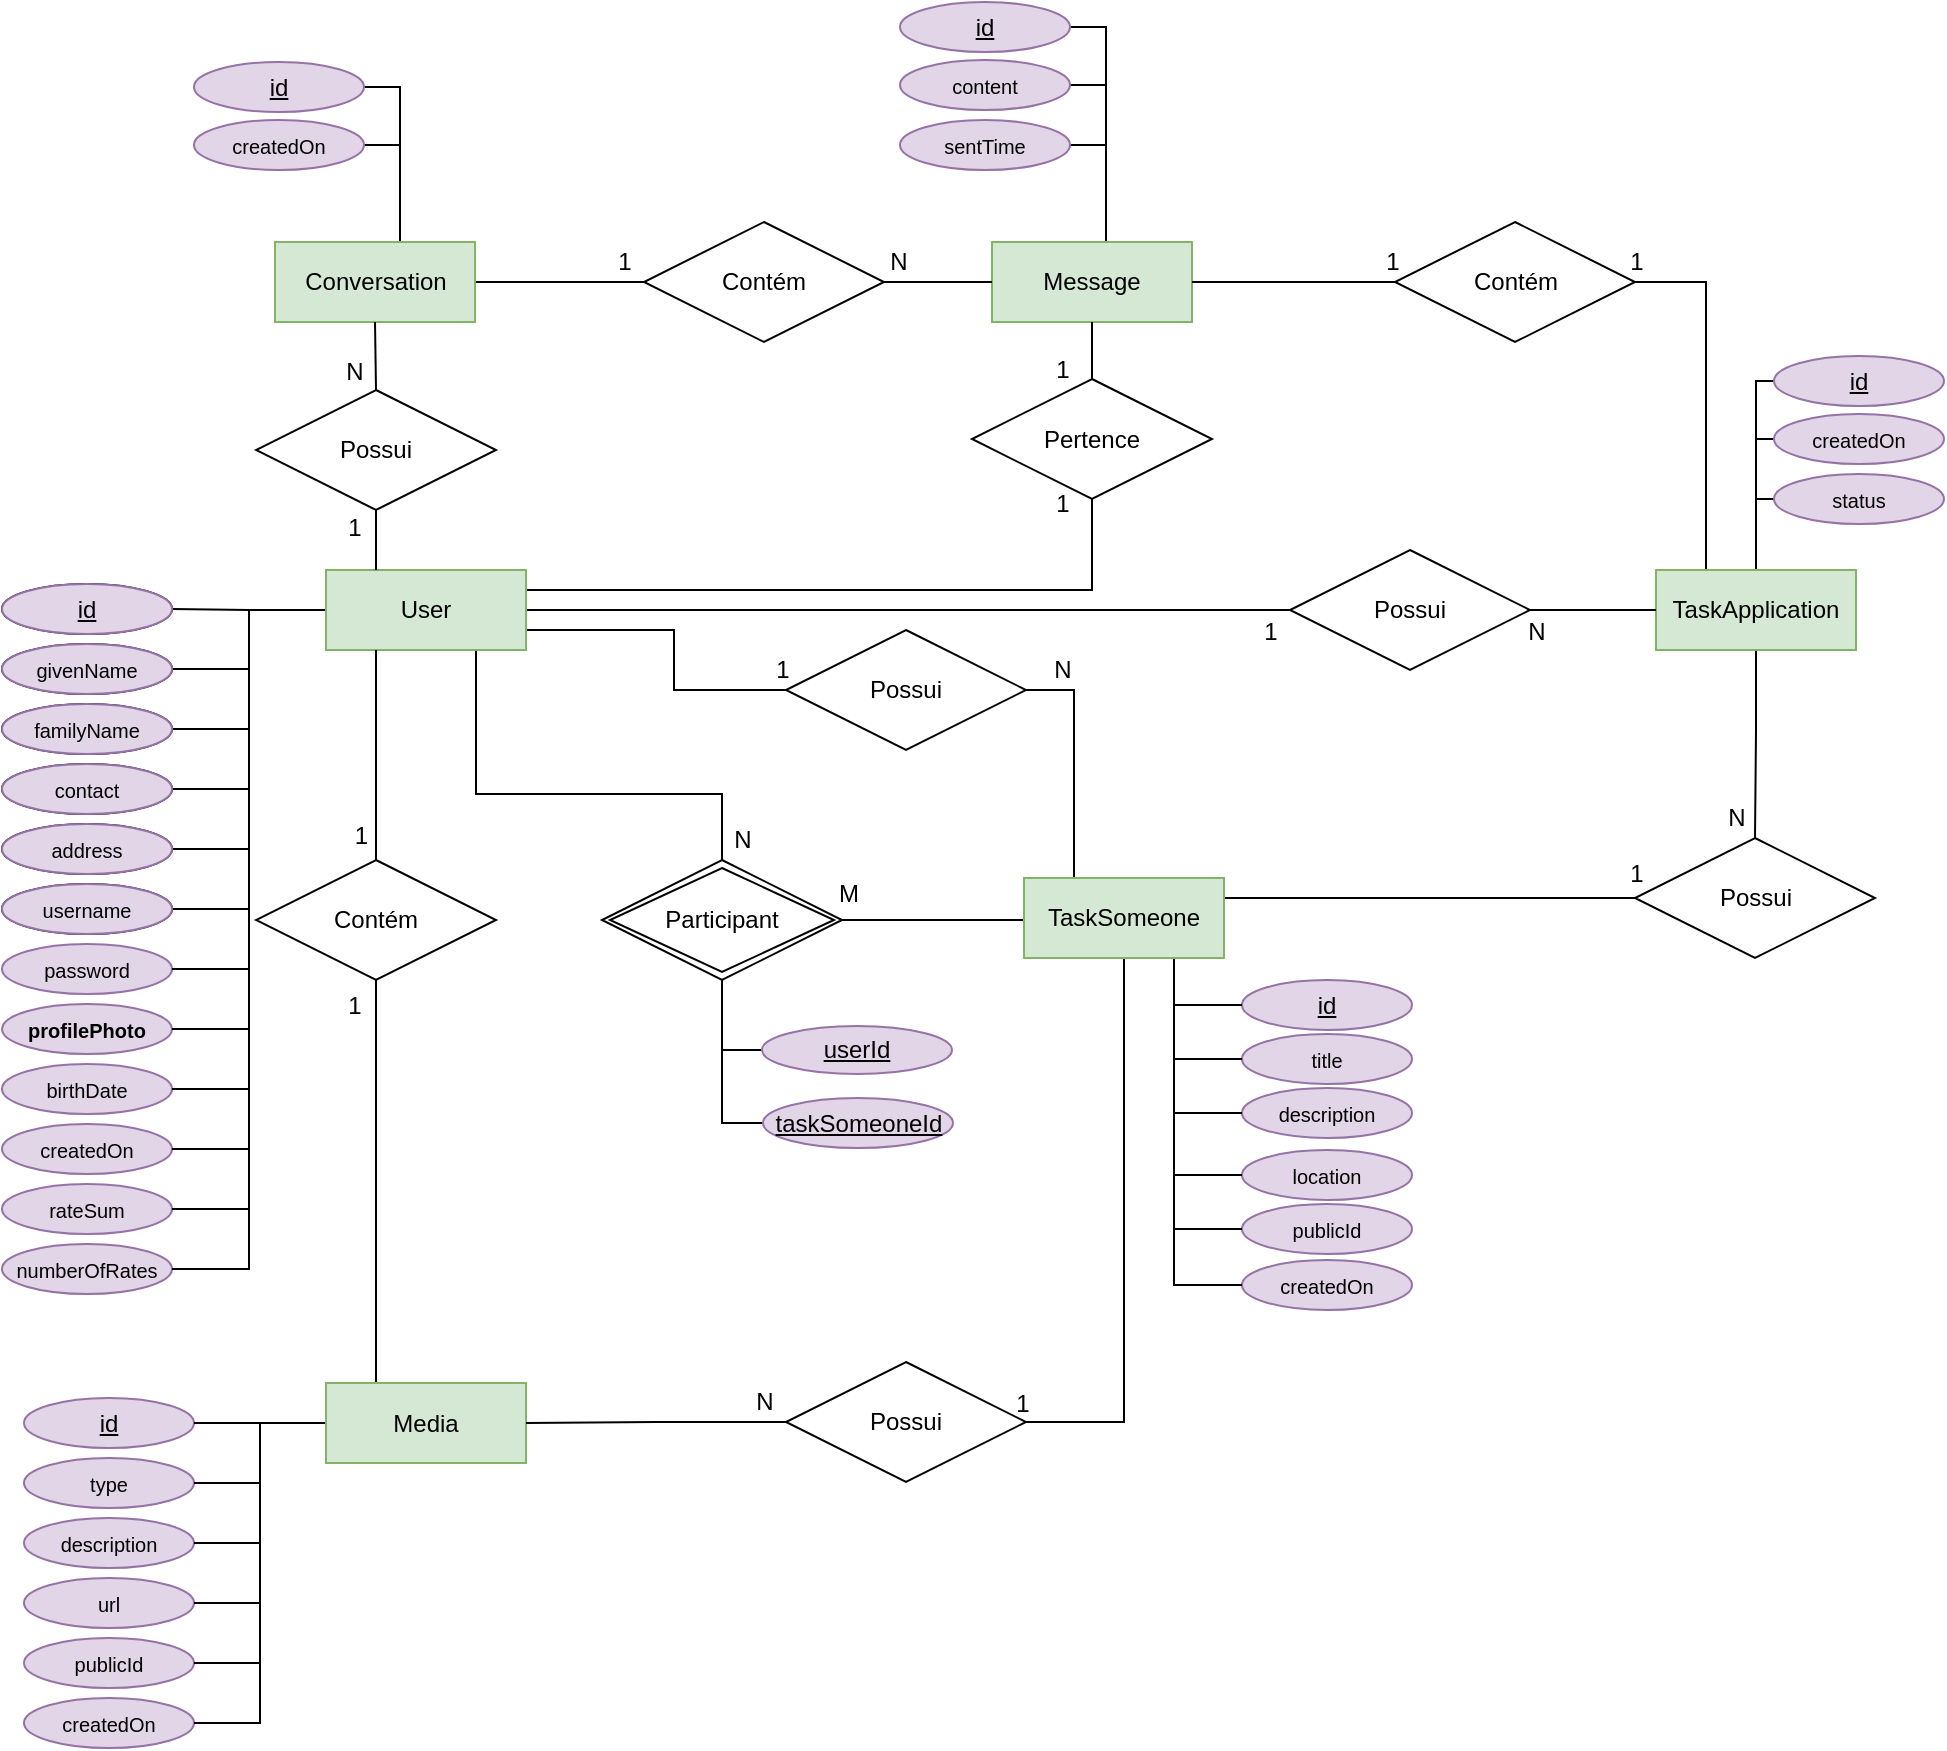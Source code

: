 <mxfile version="14.0.0" type="github">
  <diagram id="SOjFdy0Izhd8uLRKIr79" name="Page-1">
    <mxGraphModel dx="1221" dy="1851" grid="1" gridSize="10" guides="1" tooltips="1" connect="1" arrows="1" fold="1" page="1" pageScale="1" pageWidth="827" pageHeight="1169" math="0" shadow="0">
      <root>
        <mxCell id="0" />
        <mxCell id="1" parent="0" />
        <mxCell id="YENUr4DXyd0G2JzPTikZ-7" value="&lt;font style=&quot;font-size: 10px&quot;&gt;givenName&lt;/font&gt;" style="ellipse;whiteSpace=wrap;html=1;align=center;" parent="1" vertex="1">
          <mxGeometry x="50" y="315" width="85" height="25" as="geometry" />
        </mxCell>
        <mxCell id="YENUr4DXyd0G2JzPTikZ-8" value="&lt;font style=&quot;font-size: 10px&quot;&gt;familyName&lt;/font&gt;" style="ellipse;whiteSpace=wrap;html=1;align=center;" parent="1" vertex="1">
          <mxGeometry x="50" y="345" width="85" height="25" as="geometry" />
        </mxCell>
        <mxCell id="YENUr4DXyd0G2JzPTikZ-9" value="&lt;font style=&quot;font-size: 10px&quot;&gt;contact&lt;/font&gt;" style="ellipse;whiteSpace=wrap;html=1;align=center;" parent="1" vertex="1">
          <mxGeometry x="50" y="375" width="85" height="25" as="geometry" />
        </mxCell>
        <mxCell id="YENUr4DXyd0G2JzPTikZ-10" value="&lt;font style=&quot;font-size: 10px&quot;&gt;address&lt;/font&gt;" style="ellipse;whiteSpace=wrap;html=1;align=center;" parent="1" vertex="1">
          <mxGeometry x="50" y="405" width="85" height="25" as="geometry" />
        </mxCell>
        <mxCell id="YENUr4DXyd0G2JzPTikZ-11" value="&lt;font style=&quot;font-size: 10px&quot;&gt;username&lt;/font&gt;" style="ellipse;whiteSpace=wrap;html=1;align=center;" parent="1" vertex="1">
          <mxGeometry x="50" y="435" width="85" height="25" as="geometry" />
        </mxCell>
        <mxCell id="YENUr4DXyd0G2JzPTikZ-12" value="&lt;font style=&quot;font-size: 10px&quot;&gt;password&lt;/font&gt;" style="ellipse;whiteSpace=wrap;html=1;align=center;fillColor=#e1d5e7;strokeColor=#9673a6;" parent="1" vertex="1">
          <mxGeometry x="50" y="465" width="85" height="25" as="geometry" />
        </mxCell>
        <mxCell id="YENUr4DXyd0G2JzPTikZ-13" value="&lt;font style=&quot;font-size: 10px&quot;&gt;profilePhoto&lt;/font&gt;" style="ellipse;whiteSpace=wrap;html=1;align=center;fontStyle=1;fillColor=#e1d5e7;strokeColor=#9673a6;" parent="1" vertex="1">
          <mxGeometry x="50" y="495" width="85" height="25" as="geometry" />
        </mxCell>
        <mxCell id="YENUr4DXyd0G2JzPTikZ-14" value="&lt;font style=&quot;font-size: 10px&quot;&gt;birthDate&lt;/font&gt;" style="ellipse;whiteSpace=wrap;html=1;align=center;fillColor=#e1d5e7;strokeColor=#9673a6;" parent="1" vertex="1">
          <mxGeometry x="50" y="525" width="85" height="25" as="geometry" />
        </mxCell>
        <mxCell id="YENUr4DXyd0G2JzPTikZ-15" value="&lt;font style=&quot;font-size: 10px&quot;&gt;createdOn&lt;/font&gt;" style="ellipse;whiteSpace=wrap;html=1;align=center;fillColor=#e1d5e7;strokeColor=#9673a6;" parent="1" vertex="1">
          <mxGeometry x="50" y="555" width="85" height="25" as="geometry" />
        </mxCell>
        <mxCell id="YENUr4DXyd0G2JzPTikZ-16" value="&lt;font style=&quot;font-size: 10px&quot;&gt;rateSum&lt;/font&gt;" style="ellipse;whiteSpace=wrap;html=1;align=center;fillColor=#e1d5e7;strokeColor=#9673a6;" parent="1" vertex="1">
          <mxGeometry x="50" y="585" width="85" height="25" as="geometry" />
        </mxCell>
        <mxCell id="YENUr4DXyd0G2JzPTikZ-17" value="&lt;font style=&quot;font-size: 10px&quot;&gt;numberOfRates&lt;/font&gt;" style="ellipse;whiteSpace=wrap;html=1;align=center;fillColor=#e1d5e7;strokeColor=#9673a6;" parent="1" vertex="1">
          <mxGeometry x="50" y="615" width="85" height="25" as="geometry" />
        </mxCell>
        <mxCell id="9L8n2mt8I-r6MpE7Kl4a-3" value="id" style="ellipse;whiteSpace=wrap;html=1;align=center;fontStyle=4;" vertex="1" parent="1">
          <mxGeometry x="50" y="285" width="85" height="25" as="geometry" />
        </mxCell>
        <mxCell id="9L8n2mt8I-r6MpE7Kl4a-6" style="edgeStyle=orthogonalEdgeStyle;rounded=0;orthogonalLoop=1;jettySize=auto;html=1;exitX=0;exitY=0.5;exitDx=0;exitDy=0;entryX=1;entryY=0.5;entryDx=0;entryDy=0;endArrow=none;endFill=0;" edge="1" parent="1" source="YENUr4DXyd0G2JzPTikZ-1" target="9L8n2mt8I-r6MpE7Kl4a-3">
          <mxGeometry relative="1" as="geometry">
            <mxPoint x="180" y="168" as="targetPoint" />
          </mxGeometry>
        </mxCell>
        <mxCell id="9L8n2mt8I-r6MpE7Kl4a-7" style="edgeStyle=orthogonalEdgeStyle;rounded=0;orthogonalLoop=1;jettySize=auto;html=1;exitX=0;exitY=0.5;exitDx=0;exitDy=0;entryX=1;entryY=0.5;entryDx=0;entryDy=0;endArrow=none;endFill=0;" edge="1" parent="1" source="YENUr4DXyd0G2JzPTikZ-1" target="YENUr4DXyd0G2JzPTikZ-7">
          <mxGeometry relative="1" as="geometry" />
        </mxCell>
        <mxCell id="9L8n2mt8I-r6MpE7Kl4a-8" style="edgeStyle=orthogonalEdgeStyle;rounded=0;orthogonalLoop=1;jettySize=auto;html=1;exitX=0;exitY=0.5;exitDx=0;exitDy=0;entryX=1;entryY=0.5;entryDx=0;entryDy=0;endArrow=none;endFill=0;" edge="1" parent="1" source="YENUr4DXyd0G2JzPTikZ-1" target="YENUr4DXyd0G2JzPTikZ-8">
          <mxGeometry relative="1" as="geometry" />
        </mxCell>
        <mxCell id="9L8n2mt8I-r6MpE7Kl4a-9" style="edgeStyle=orthogonalEdgeStyle;rounded=0;orthogonalLoop=1;jettySize=auto;html=1;exitX=0;exitY=0.5;exitDx=0;exitDy=0;entryX=1;entryY=0.5;entryDx=0;entryDy=0;endArrow=none;endFill=0;" edge="1" parent="1" source="YENUr4DXyd0G2JzPTikZ-1" target="YENUr4DXyd0G2JzPTikZ-9">
          <mxGeometry relative="1" as="geometry" />
        </mxCell>
        <mxCell id="9L8n2mt8I-r6MpE7Kl4a-10" style="edgeStyle=orthogonalEdgeStyle;rounded=0;orthogonalLoop=1;jettySize=auto;html=1;exitX=0;exitY=0.5;exitDx=0;exitDy=0;entryX=1;entryY=0.5;entryDx=0;entryDy=0;endArrow=none;endFill=0;" edge="1" parent="1" source="YENUr4DXyd0G2JzPTikZ-1" target="YENUr4DXyd0G2JzPTikZ-10">
          <mxGeometry relative="1" as="geometry" />
        </mxCell>
        <mxCell id="9L8n2mt8I-r6MpE7Kl4a-11" style="edgeStyle=orthogonalEdgeStyle;rounded=0;orthogonalLoop=1;jettySize=auto;html=1;exitX=0;exitY=0.5;exitDx=0;exitDy=0;entryX=1;entryY=0.5;entryDx=0;entryDy=0;endArrow=none;endFill=0;" edge="1" parent="1" source="YENUr4DXyd0G2JzPTikZ-1" target="YENUr4DXyd0G2JzPTikZ-11">
          <mxGeometry relative="1" as="geometry" />
        </mxCell>
        <mxCell id="9L8n2mt8I-r6MpE7Kl4a-12" style="edgeStyle=orthogonalEdgeStyle;rounded=0;orthogonalLoop=1;jettySize=auto;html=1;exitX=0;exitY=0.5;exitDx=0;exitDy=0;entryX=1;entryY=0.5;entryDx=0;entryDy=0;endArrow=none;endFill=0;" edge="1" parent="1" source="YENUr4DXyd0G2JzPTikZ-1" target="YENUr4DXyd0G2JzPTikZ-12">
          <mxGeometry relative="1" as="geometry" />
        </mxCell>
        <mxCell id="9L8n2mt8I-r6MpE7Kl4a-13" style="edgeStyle=orthogonalEdgeStyle;rounded=0;orthogonalLoop=1;jettySize=auto;html=1;exitX=0;exitY=0.5;exitDx=0;exitDy=0;entryX=1;entryY=0.5;entryDx=0;entryDy=0;endArrow=none;endFill=0;" edge="1" parent="1" source="YENUr4DXyd0G2JzPTikZ-1" target="YENUr4DXyd0G2JzPTikZ-13">
          <mxGeometry relative="1" as="geometry" />
        </mxCell>
        <mxCell id="9L8n2mt8I-r6MpE7Kl4a-14" style="edgeStyle=orthogonalEdgeStyle;rounded=0;orthogonalLoop=1;jettySize=auto;html=1;exitX=0;exitY=0.5;exitDx=0;exitDy=0;entryX=1;entryY=0.5;entryDx=0;entryDy=0;endArrow=none;endFill=0;" edge="1" parent="1" source="YENUr4DXyd0G2JzPTikZ-1" target="YENUr4DXyd0G2JzPTikZ-14">
          <mxGeometry relative="1" as="geometry" />
        </mxCell>
        <mxCell id="9L8n2mt8I-r6MpE7Kl4a-15" style="edgeStyle=orthogonalEdgeStyle;rounded=0;orthogonalLoop=1;jettySize=auto;html=1;exitX=0;exitY=0.5;exitDx=0;exitDy=0;entryX=1;entryY=0.5;entryDx=0;entryDy=0;endArrow=none;endFill=0;" edge="1" parent="1" source="YENUr4DXyd0G2JzPTikZ-1" target="YENUr4DXyd0G2JzPTikZ-15">
          <mxGeometry relative="1" as="geometry" />
        </mxCell>
        <mxCell id="9L8n2mt8I-r6MpE7Kl4a-16" style="edgeStyle=orthogonalEdgeStyle;rounded=0;orthogonalLoop=1;jettySize=auto;html=1;exitX=0;exitY=0.5;exitDx=0;exitDy=0;entryX=1;entryY=0.5;entryDx=0;entryDy=0;endArrow=none;endFill=0;" edge="1" parent="1" source="YENUr4DXyd0G2JzPTikZ-1" target="YENUr4DXyd0G2JzPTikZ-16">
          <mxGeometry relative="1" as="geometry" />
        </mxCell>
        <mxCell id="9L8n2mt8I-r6MpE7Kl4a-17" style="edgeStyle=orthogonalEdgeStyle;rounded=0;orthogonalLoop=1;jettySize=auto;html=1;exitX=0;exitY=0.5;exitDx=0;exitDy=0;entryX=1;entryY=0.5;entryDx=0;entryDy=0;endArrow=none;endFill=0;" edge="1" parent="1" source="YENUr4DXyd0G2JzPTikZ-1" target="YENUr4DXyd0G2JzPTikZ-17">
          <mxGeometry relative="1" as="geometry" />
        </mxCell>
        <mxCell id="9L8n2mt8I-r6MpE7Kl4a-168" style="edgeStyle=orthogonalEdgeStyle;rounded=0;orthogonalLoop=1;jettySize=auto;html=1;exitX=1;exitY=0.75;exitDx=0;exitDy=0;entryX=0;entryY=0.5;entryDx=0;entryDy=0;endArrow=none;endFill=0;" edge="1" parent="1" source="YENUr4DXyd0G2JzPTikZ-1" target="9L8n2mt8I-r6MpE7Kl4a-84">
          <mxGeometry relative="1" as="geometry">
            <Array as="points">
              <mxPoint x="386" y="308" />
              <mxPoint x="386" y="338" />
            </Array>
          </mxGeometry>
        </mxCell>
        <mxCell id="9L8n2mt8I-r6MpE7Kl4a-174" style="edgeStyle=orthogonalEdgeStyle;rounded=0;orthogonalLoop=1;jettySize=auto;html=1;exitX=0.75;exitY=1;exitDx=0;exitDy=0;endArrow=none;endFill=0;entryX=0.5;entryY=0;entryDx=0;entryDy=0;" edge="1" parent="1" source="YENUr4DXyd0G2JzPTikZ-1" target="9L8n2mt8I-r6MpE7Kl4a-100">
          <mxGeometry relative="1" as="geometry">
            <mxPoint x="390" y="420" as="targetPoint" />
            <Array as="points">
              <mxPoint x="287" y="390" />
              <mxPoint x="410" y="390" />
            </Array>
          </mxGeometry>
        </mxCell>
        <mxCell id="9L8n2mt8I-r6MpE7Kl4a-235" style="edgeStyle=orthogonalEdgeStyle;rounded=0;orthogonalLoop=1;jettySize=auto;html=1;exitX=1;exitY=0.5;exitDx=0;exitDy=0;entryX=0;entryY=0.5;entryDx=0;entryDy=0;endArrow=none;endFill=0;" edge="1" parent="1" source="YENUr4DXyd0G2JzPTikZ-1" target="9L8n2mt8I-r6MpE7Kl4a-152">
          <mxGeometry relative="1" as="geometry" />
        </mxCell>
        <mxCell id="9L8n2mt8I-r6MpE7Kl4a-236" style="edgeStyle=orthogonalEdgeStyle;rounded=0;orthogonalLoop=1;jettySize=auto;html=1;exitX=1;exitY=0.25;exitDx=0;exitDy=0;entryX=0.5;entryY=1;entryDx=0;entryDy=0;endArrow=none;endFill=0;" edge="1" parent="1" source="YENUr4DXyd0G2JzPTikZ-1" target="9L8n2mt8I-r6MpE7Kl4a-230">
          <mxGeometry relative="1" as="geometry" />
        </mxCell>
        <mxCell id="YENUr4DXyd0G2JzPTikZ-1" value="User" style="whiteSpace=wrap;html=1;align=center;fillColor=#d5e8d4;strokeColor=#82b366;" parent="1" vertex="1">
          <mxGeometry x="212" y="278" width="100" height="40" as="geometry" />
        </mxCell>
        <mxCell id="9L8n2mt8I-r6MpE7Kl4a-18" value="&lt;font style=&quot;font-size: 10px&quot;&gt;type&lt;/font&gt;" style="ellipse;whiteSpace=wrap;html=1;align=center;fillColor=#e1d5e7;strokeColor=#9673a6;" vertex="1" parent="1">
          <mxGeometry x="61" y="722" width="85" height="25" as="geometry" />
        </mxCell>
        <mxCell id="9L8n2mt8I-r6MpE7Kl4a-19" value="&lt;font style=&quot;font-size: 10px&quot;&gt;description&lt;/font&gt;" style="ellipse;whiteSpace=wrap;html=1;align=center;fillColor=#e1d5e7;strokeColor=#9673a6;" vertex="1" parent="1">
          <mxGeometry x="61" y="752" width="85" height="25" as="geometry" />
        </mxCell>
        <mxCell id="9L8n2mt8I-r6MpE7Kl4a-20" value="&lt;font style=&quot;font-size: 10px&quot;&gt;url&lt;/font&gt;" style="ellipse;whiteSpace=wrap;html=1;align=center;fillColor=#e1d5e7;strokeColor=#9673a6;" vertex="1" parent="1">
          <mxGeometry x="61" y="782" width="85" height="25" as="geometry" />
        </mxCell>
        <mxCell id="9L8n2mt8I-r6MpE7Kl4a-21" value="&lt;font style=&quot;font-size: 10px&quot;&gt;publicId&lt;/font&gt;" style="ellipse;whiteSpace=wrap;html=1;align=center;fillColor=#e1d5e7;strokeColor=#9673a6;" vertex="1" parent="1">
          <mxGeometry x="61" y="812" width="85" height="25" as="geometry" />
        </mxCell>
        <mxCell id="9L8n2mt8I-r6MpE7Kl4a-22" value="&lt;font style=&quot;font-size: 10px&quot;&gt;createdOn&lt;/font&gt;" style="ellipse;whiteSpace=wrap;html=1;align=center;fillColor=#e1d5e7;strokeColor=#9673a6;" vertex="1" parent="1">
          <mxGeometry x="61" y="842" width="85" height="25" as="geometry" />
        </mxCell>
        <mxCell id="9L8n2mt8I-r6MpE7Kl4a-29" value="id" style="ellipse;whiteSpace=wrap;html=1;align=center;fontStyle=4;fillColor=#e1d5e7;strokeColor=#9673a6;" vertex="1" parent="1">
          <mxGeometry x="61" y="692" width="85" height="25" as="geometry" />
        </mxCell>
        <mxCell id="9L8n2mt8I-r6MpE7Kl4a-30" style="edgeStyle=orthogonalEdgeStyle;rounded=0;orthogonalLoop=1;jettySize=auto;html=1;exitX=0;exitY=0.5;exitDx=0;exitDy=0;entryX=1;entryY=0.5;entryDx=0;entryDy=0;endArrow=none;endFill=0;" edge="1" parent="1" source="9L8n2mt8I-r6MpE7Kl4a-42" target="9L8n2mt8I-r6MpE7Kl4a-29">
          <mxGeometry relative="1" as="geometry">
            <mxPoint x="181" y="627" as="targetPoint" />
          </mxGeometry>
        </mxCell>
        <mxCell id="9L8n2mt8I-r6MpE7Kl4a-31" style="edgeStyle=orthogonalEdgeStyle;rounded=0;orthogonalLoop=1;jettySize=auto;html=1;exitX=0;exitY=0.5;exitDx=0;exitDy=0;entryX=1;entryY=0.5;entryDx=0;entryDy=0;endArrow=none;endFill=0;" edge="1" parent="1" source="9L8n2mt8I-r6MpE7Kl4a-42" target="9L8n2mt8I-r6MpE7Kl4a-18">
          <mxGeometry relative="1" as="geometry" />
        </mxCell>
        <mxCell id="9L8n2mt8I-r6MpE7Kl4a-32" style="edgeStyle=orthogonalEdgeStyle;rounded=0;orthogonalLoop=1;jettySize=auto;html=1;exitX=0;exitY=0.5;exitDx=0;exitDy=0;entryX=1;entryY=0.5;entryDx=0;entryDy=0;endArrow=none;endFill=0;" edge="1" parent="1" source="9L8n2mt8I-r6MpE7Kl4a-42" target="9L8n2mt8I-r6MpE7Kl4a-19">
          <mxGeometry relative="1" as="geometry" />
        </mxCell>
        <mxCell id="9L8n2mt8I-r6MpE7Kl4a-33" style="edgeStyle=orthogonalEdgeStyle;rounded=0;orthogonalLoop=1;jettySize=auto;html=1;exitX=0;exitY=0.5;exitDx=0;exitDy=0;entryX=1;entryY=0.5;entryDx=0;entryDy=0;endArrow=none;endFill=0;" edge="1" parent="1" source="9L8n2mt8I-r6MpE7Kl4a-42" target="9L8n2mt8I-r6MpE7Kl4a-20">
          <mxGeometry relative="1" as="geometry" />
        </mxCell>
        <mxCell id="9L8n2mt8I-r6MpE7Kl4a-34" style="edgeStyle=orthogonalEdgeStyle;rounded=0;orthogonalLoop=1;jettySize=auto;html=1;exitX=0;exitY=0.5;exitDx=0;exitDy=0;entryX=1;entryY=0.5;entryDx=0;entryDy=0;endArrow=none;endFill=0;" edge="1" parent="1" source="9L8n2mt8I-r6MpE7Kl4a-42" target="9L8n2mt8I-r6MpE7Kl4a-21">
          <mxGeometry relative="1" as="geometry" />
        </mxCell>
        <mxCell id="9L8n2mt8I-r6MpE7Kl4a-35" style="edgeStyle=orthogonalEdgeStyle;rounded=0;orthogonalLoop=1;jettySize=auto;html=1;exitX=0;exitY=0.5;exitDx=0;exitDy=0;entryX=1;entryY=0.5;entryDx=0;entryDy=0;endArrow=none;endFill=0;" edge="1" parent="1" source="9L8n2mt8I-r6MpE7Kl4a-42" target="9L8n2mt8I-r6MpE7Kl4a-22">
          <mxGeometry relative="1" as="geometry" />
        </mxCell>
        <mxCell id="9L8n2mt8I-r6MpE7Kl4a-247" style="edgeStyle=orthogonalEdgeStyle;rounded=0;orthogonalLoop=1;jettySize=auto;html=1;exitX=0.25;exitY=0;exitDx=0;exitDy=0;entryX=0.5;entryY=1;entryDx=0;entryDy=0;endArrow=none;endFill=0;" edge="1" parent="1" source="9L8n2mt8I-r6MpE7Kl4a-42" target="9L8n2mt8I-r6MpE7Kl4a-49">
          <mxGeometry relative="1" as="geometry" />
        </mxCell>
        <mxCell id="9L8n2mt8I-r6MpE7Kl4a-42" value="Media" style="whiteSpace=wrap;html=1;align=center;fillColor=#d5e8d4;strokeColor=#82b366;" vertex="1" parent="1">
          <mxGeometry x="212" y="684.5" width="100" height="40" as="geometry" />
        </mxCell>
        <mxCell id="9L8n2mt8I-r6MpE7Kl4a-43" value="id" style="ellipse;whiteSpace=wrap;html=1;align=center;fontStyle=4;fillColor=#e1d5e7;strokeColor=#9673a6;" vertex="1" parent="1">
          <mxGeometry x="50" y="285" width="85" height="25" as="geometry" />
        </mxCell>
        <mxCell id="9L8n2mt8I-r6MpE7Kl4a-44" value="&lt;font style=&quot;font-size: 10px&quot;&gt;givenName&lt;/font&gt;" style="ellipse;whiteSpace=wrap;html=1;align=center;fillColor=#e1d5e7;strokeColor=#9673a6;" vertex="1" parent="1">
          <mxGeometry x="50" y="315" width="85" height="25" as="geometry" />
        </mxCell>
        <mxCell id="9L8n2mt8I-r6MpE7Kl4a-45" value="&lt;font style=&quot;font-size: 10px&quot;&gt;familyName&lt;/font&gt;" style="ellipse;whiteSpace=wrap;html=1;align=center;fillColor=#e1d5e7;strokeColor=#9673a6;" vertex="1" parent="1">
          <mxGeometry x="50" y="345" width="85" height="25" as="geometry" />
        </mxCell>
        <mxCell id="9L8n2mt8I-r6MpE7Kl4a-46" value="&lt;font style=&quot;font-size: 10px&quot;&gt;contact&lt;/font&gt;" style="ellipse;whiteSpace=wrap;html=1;align=center;fillColor=#e1d5e7;strokeColor=#9673a6;" vertex="1" parent="1">
          <mxGeometry x="50" y="375" width="85" height="25" as="geometry" />
        </mxCell>
        <mxCell id="9L8n2mt8I-r6MpE7Kl4a-47" value="&lt;font style=&quot;font-size: 10px&quot;&gt;address&lt;/font&gt;" style="ellipse;whiteSpace=wrap;html=1;align=center;fillColor=#e1d5e7;strokeColor=#9673a6;" vertex="1" parent="1">
          <mxGeometry x="50" y="405" width="85" height="25" as="geometry" />
        </mxCell>
        <mxCell id="9L8n2mt8I-r6MpE7Kl4a-48" value="&lt;font style=&quot;font-size: 10px&quot;&gt;username&lt;/font&gt;" style="ellipse;whiteSpace=wrap;html=1;align=center;fillColor=#e1d5e7;strokeColor=#9673a6;" vertex="1" parent="1">
          <mxGeometry x="50" y="435" width="85" height="25" as="geometry" />
        </mxCell>
        <mxCell id="9L8n2mt8I-r6MpE7Kl4a-49" value="Contém" style="shape=rhombus;perimeter=rhombusPerimeter;whiteSpace=wrap;html=1;align=center;" vertex="1" parent="1">
          <mxGeometry x="177" y="423" width="120" height="60" as="geometry" />
        </mxCell>
        <mxCell id="9L8n2mt8I-r6MpE7Kl4a-55" value="" style="endArrow=none;html=1;rounded=0;entryX=0.25;entryY=1;entryDx=0;entryDy=0;exitX=0.5;exitY=0;exitDx=0;exitDy=0;" edge="1" parent="1" source="9L8n2mt8I-r6MpE7Kl4a-49" target="YENUr4DXyd0G2JzPTikZ-1">
          <mxGeometry relative="1" as="geometry">
            <mxPoint x="189" y="440" as="sourcePoint" />
            <mxPoint x="349" y="440" as="targetPoint" />
          </mxGeometry>
        </mxCell>
        <mxCell id="9L8n2mt8I-r6MpE7Kl4a-56" value="1" style="resizable=0;html=1;align=right;verticalAlign=bottom;" connectable="0" vertex="1" parent="9L8n2mt8I-r6MpE7Kl4a-55">
          <mxGeometry x="1" relative="1" as="geometry">
            <mxPoint x="-4" y="101.43" as="offset" />
          </mxGeometry>
        </mxCell>
        <mxCell id="9L8n2mt8I-r6MpE7Kl4a-63" value="&lt;font style=&quot;font-size: 10px&quot;&gt;title&lt;/font&gt;" style="ellipse;whiteSpace=wrap;html=1;align=center;fillColor=#e1d5e7;strokeColor=#9673a6;" vertex="1" parent="1">
          <mxGeometry x="670" y="510" width="85" height="25" as="geometry" />
        </mxCell>
        <mxCell id="9L8n2mt8I-r6MpE7Kl4a-64" value="&lt;font style=&quot;font-size: 10px&quot;&gt;description&lt;/font&gt;" style="ellipse;whiteSpace=wrap;html=1;align=center;fillColor=#e1d5e7;strokeColor=#9673a6;" vertex="1" parent="1">
          <mxGeometry x="670" y="537" width="85" height="25" as="geometry" />
        </mxCell>
        <mxCell id="9L8n2mt8I-r6MpE7Kl4a-65" value="&lt;font style=&quot;font-size: 10px&quot;&gt;location&lt;/font&gt;" style="ellipse;whiteSpace=wrap;html=1;align=center;fillColor=#e1d5e7;strokeColor=#9673a6;" vertex="1" parent="1">
          <mxGeometry x="670" y="568" width="85" height="25" as="geometry" />
        </mxCell>
        <mxCell id="9L8n2mt8I-r6MpE7Kl4a-66" value="&lt;font style=&quot;font-size: 10px&quot;&gt;publicId&lt;/font&gt;" style="ellipse;whiteSpace=wrap;html=1;align=center;fillColor=#e1d5e7;strokeColor=#9673a6;" vertex="1" parent="1">
          <mxGeometry x="670" y="595" width="85" height="25" as="geometry" />
        </mxCell>
        <mxCell id="9L8n2mt8I-r6MpE7Kl4a-67" value="&lt;font style=&quot;font-size: 10px&quot;&gt;createdOn&lt;/font&gt;" style="ellipse;whiteSpace=wrap;html=1;align=center;fillColor=#e1d5e7;strokeColor=#9673a6;" vertex="1" parent="1">
          <mxGeometry x="670" y="623" width="85" height="25" as="geometry" />
        </mxCell>
        <mxCell id="9L8n2mt8I-r6MpE7Kl4a-68" value="id" style="ellipse;whiteSpace=wrap;html=1;align=center;fontStyle=4;fillColor=#e1d5e7;strokeColor=#9673a6;" vertex="1" parent="1">
          <mxGeometry x="670" y="483" width="85" height="25" as="geometry" />
        </mxCell>
        <mxCell id="9L8n2mt8I-r6MpE7Kl4a-69" style="edgeStyle=orthogonalEdgeStyle;rounded=0;orthogonalLoop=1;jettySize=auto;html=1;exitX=0.75;exitY=1;exitDx=0;exitDy=0;entryX=0;entryY=0.5;entryDx=0;entryDy=0;endArrow=none;endFill=0;" edge="1" parent="1" source="9L8n2mt8I-r6MpE7Kl4a-75" target="9L8n2mt8I-r6MpE7Kl4a-68">
          <mxGeometry relative="1" as="geometry">
            <mxPoint x="740" y="258.5" as="targetPoint" />
          </mxGeometry>
        </mxCell>
        <mxCell id="9L8n2mt8I-r6MpE7Kl4a-70" style="edgeStyle=orthogonalEdgeStyle;rounded=0;orthogonalLoop=1;jettySize=auto;html=1;exitX=0.75;exitY=1;exitDx=0;exitDy=0;entryX=0;entryY=0.5;entryDx=0;entryDy=0;endArrow=none;endFill=0;" edge="1" parent="1" source="9L8n2mt8I-r6MpE7Kl4a-75" target="9L8n2mt8I-r6MpE7Kl4a-63">
          <mxGeometry relative="1" as="geometry" />
        </mxCell>
        <mxCell id="9L8n2mt8I-r6MpE7Kl4a-71" style="edgeStyle=orthogonalEdgeStyle;rounded=0;orthogonalLoop=1;jettySize=auto;html=1;exitX=0.75;exitY=1;exitDx=0;exitDy=0;entryX=0;entryY=0.5;entryDx=0;entryDy=0;endArrow=none;endFill=0;" edge="1" parent="1" source="9L8n2mt8I-r6MpE7Kl4a-75" target="9L8n2mt8I-r6MpE7Kl4a-64">
          <mxGeometry relative="1" as="geometry" />
        </mxCell>
        <mxCell id="9L8n2mt8I-r6MpE7Kl4a-72" style="edgeStyle=orthogonalEdgeStyle;rounded=0;orthogonalLoop=1;jettySize=auto;html=1;exitX=0.75;exitY=1;exitDx=0;exitDy=0;entryX=0;entryY=0.5;entryDx=0;entryDy=0;endArrow=none;endFill=0;" edge="1" parent="1" source="9L8n2mt8I-r6MpE7Kl4a-75" target="9L8n2mt8I-r6MpE7Kl4a-65">
          <mxGeometry relative="1" as="geometry" />
        </mxCell>
        <mxCell id="9L8n2mt8I-r6MpE7Kl4a-73" style="edgeStyle=orthogonalEdgeStyle;rounded=0;orthogonalLoop=1;jettySize=auto;html=1;exitX=0.75;exitY=1;exitDx=0;exitDy=0;entryX=0;entryY=0.5;entryDx=0;entryDy=0;endArrow=none;endFill=0;" edge="1" parent="1" source="9L8n2mt8I-r6MpE7Kl4a-75" target="9L8n2mt8I-r6MpE7Kl4a-66">
          <mxGeometry relative="1" as="geometry" />
        </mxCell>
        <mxCell id="9L8n2mt8I-r6MpE7Kl4a-74" style="edgeStyle=orthogonalEdgeStyle;rounded=0;orthogonalLoop=1;jettySize=auto;html=1;exitX=0.75;exitY=1;exitDx=0;exitDy=0;entryX=0;entryY=0.5;entryDx=0;entryDy=0;endArrow=none;endFill=0;" edge="1" parent="1" source="9L8n2mt8I-r6MpE7Kl4a-75" target="9L8n2mt8I-r6MpE7Kl4a-67">
          <mxGeometry relative="1" as="geometry" />
        </mxCell>
        <mxCell id="9L8n2mt8I-r6MpE7Kl4a-169" style="edgeStyle=orthogonalEdgeStyle;rounded=0;orthogonalLoop=1;jettySize=auto;html=1;exitX=0;exitY=0.5;exitDx=0;exitDy=0;entryX=1;entryY=0.5;entryDx=0;entryDy=0;endArrow=none;endFill=0;" edge="1" parent="1" source="9L8n2mt8I-r6MpE7Kl4a-75" target="9L8n2mt8I-r6MpE7Kl4a-100">
          <mxGeometry relative="1" as="geometry">
            <Array as="points">
              <mxPoint x="562" y="453" />
            </Array>
          </mxGeometry>
        </mxCell>
        <mxCell id="9L8n2mt8I-r6MpE7Kl4a-175" style="edgeStyle=orthogonalEdgeStyle;rounded=0;orthogonalLoop=1;jettySize=auto;html=1;exitX=0.25;exitY=0;exitDx=0;exitDy=0;entryX=1;entryY=0.5;entryDx=0;entryDy=0;endArrow=none;endFill=0;" edge="1" parent="1" source="9L8n2mt8I-r6MpE7Kl4a-75" target="9L8n2mt8I-r6MpE7Kl4a-84">
          <mxGeometry relative="1" as="geometry" />
        </mxCell>
        <mxCell id="9L8n2mt8I-r6MpE7Kl4a-176" style="edgeStyle=orthogonalEdgeStyle;rounded=0;orthogonalLoop=1;jettySize=auto;html=1;entryX=1;entryY=0.5;entryDx=0;entryDy=0;endArrow=none;endFill=0;" edge="1" parent="1" source="9L8n2mt8I-r6MpE7Kl4a-75" target="9L8n2mt8I-r6MpE7Kl4a-81">
          <mxGeometry relative="1" as="geometry" />
        </mxCell>
        <mxCell id="9L8n2mt8I-r6MpE7Kl4a-211" style="edgeStyle=orthogonalEdgeStyle;rounded=0;orthogonalLoop=1;jettySize=auto;html=1;exitX=1;exitY=0.25;exitDx=0;exitDy=0;entryX=0;entryY=0.5;entryDx=0;entryDy=0;endArrow=none;endFill=0;" edge="1" parent="1" source="9L8n2mt8I-r6MpE7Kl4a-75" target="9L8n2mt8I-r6MpE7Kl4a-148">
          <mxGeometry relative="1" as="geometry" />
        </mxCell>
        <mxCell id="9L8n2mt8I-r6MpE7Kl4a-75" value="TaskSomeone" style="whiteSpace=wrap;html=1;align=center;fillColor=#d5e8d4;strokeColor=#82b366;" vertex="1" parent="1">
          <mxGeometry x="561" y="432" width="100" height="40" as="geometry" />
        </mxCell>
        <mxCell id="9L8n2mt8I-r6MpE7Kl4a-79" value="N" style="text;html=1;resizable=0;autosize=1;align=center;verticalAlign=middle;points=[];fillColor=none;strokeColor=none;rounded=0;" vertex="1" parent="1">
          <mxGeometry x="421" y="684" width="20" height="20" as="geometry" />
        </mxCell>
        <mxCell id="9L8n2mt8I-r6MpE7Kl4a-82" style="edgeStyle=orthogonalEdgeStyle;rounded=0;orthogonalLoop=1;jettySize=auto;html=1;entryX=1;entryY=0.5;entryDx=0;entryDy=0;endArrow=none;endFill=0;exitX=0;exitY=0.5;exitDx=0;exitDy=0;" edge="1" parent="1" source="9L8n2mt8I-r6MpE7Kl4a-81" target="9L8n2mt8I-r6MpE7Kl4a-42">
          <mxGeometry relative="1" as="geometry">
            <Array as="points" />
          </mxGeometry>
        </mxCell>
        <mxCell id="9L8n2mt8I-r6MpE7Kl4a-81" value="Possui" style="shape=rhombus;perimeter=rhombusPerimeter;whiteSpace=wrap;html=1;align=center;" vertex="1" parent="1">
          <mxGeometry x="442" y="674" width="120" height="60" as="geometry" />
        </mxCell>
        <mxCell id="9L8n2mt8I-r6MpE7Kl4a-83" value="1" style="text;html=1;resizable=0;autosize=1;align=center;verticalAlign=middle;points=[];fillColor=none;strokeColor=none;rounded=0;" vertex="1" parent="1">
          <mxGeometry x="550" y="684.5" width="20" height="20" as="geometry" />
        </mxCell>
        <mxCell id="9L8n2mt8I-r6MpE7Kl4a-98" value="N" style="text;html=1;resizable=0;autosize=1;align=center;verticalAlign=middle;points=[];fillColor=none;strokeColor=none;rounded=0;" vertex="1" parent="1">
          <mxGeometry x="410" y="403" width="20" height="20" as="geometry" />
        </mxCell>
        <mxCell id="9L8n2mt8I-r6MpE7Kl4a-99" value="M" style="text;html=1;resizable=0;autosize=1;align=center;verticalAlign=middle;points=[];fillColor=none;strokeColor=none;rounded=0;" vertex="1" parent="1">
          <mxGeometry x="458" y="430" width="30" height="20" as="geometry" />
        </mxCell>
        <mxCell id="9L8n2mt8I-r6MpE7Kl4a-177" style="edgeStyle=orthogonalEdgeStyle;rounded=0;orthogonalLoop=1;jettySize=auto;html=1;exitX=0.5;exitY=1;exitDx=0;exitDy=0;entryX=0;entryY=0.5;entryDx=0;entryDy=0;endArrow=none;endFill=0;" edge="1" parent="1" source="9L8n2mt8I-r6MpE7Kl4a-100" target="9L8n2mt8I-r6MpE7Kl4a-103">
          <mxGeometry relative="1" as="geometry" />
        </mxCell>
        <mxCell id="9L8n2mt8I-r6MpE7Kl4a-178" style="edgeStyle=orthogonalEdgeStyle;rounded=0;orthogonalLoop=1;jettySize=auto;html=1;exitX=0.5;exitY=1;exitDx=0;exitDy=0;entryX=0;entryY=0.5;entryDx=0;entryDy=0;endArrow=none;endFill=0;" edge="1" parent="1" source="9L8n2mt8I-r6MpE7Kl4a-100" target="9L8n2mt8I-r6MpE7Kl4a-104">
          <mxGeometry relative="1" as="geometry" />
        </mxCell>
        <mxCell id="9L8n2mt8I-r6MpE7Kl4a-100" value="Participant" style="shape=rhombus;double=1;perimeter=rhombusPerimeter;whiteSpace=wrap;html=1;align=center;" vertex="1" parent="1">
          <mxGeometry x="350" y="423" width="120" height="60" as="geometry" />
        </mxCell>
        <mxCell id="9L8n2mt8I-r6MpE7Kl4a-103" value="userId" style="ellipse;whiteSpace=wrap;html=1;align=center;fontStyle=4;fillColor=#e1d5e7;strokeColor=#9673a6;" vertex="1" parent="1">
          <mxGeometry x="430" y="506" width="95" height="24" as="geometry" />
        </mxCell>
        <mxCell id="9L8n2mt8I-r6MpE7Kl4a-104" value="taskSomeoneId" style="ellipse;whiteSpace=wrap;html=1;align=center;fontStyle=4;fillColor=#e1d5e7;strokeColor=#9673a6;" vertex="1" parent="1">
          <mxGeometry x="430.5" y="542" width="95" height="25" as="geometry" />
        </mxCell>
        <mxCell id="9L8n2mt8I-r6MpE7Kl4a-187" style="edgeStyle=orthogonalEdgeStyle;rounded=0;orthogonalLoop=1;jettySize=auto;html=1;entryX=0.5;entryY=0;entryDx=0;entryDy=0;endArrow=none;endFill=0;" edge="1" parent="1" source="9L8n2mt8I-r6MpE7Kl4a-137" target="9L8n2mt8I-r6MpE7Kl4a-147">
          <mxGeometry relative="1" as="geometry">
            <Array as="points">
              <mxPoint x="927" y="212" />
            </Array>
          </mxGeometry>
        </mxCell>
        <mxCell id="9L8n2mt8I-r6MpE7Kl4a-137" value="&lt;font style=&quot;font-size: 10px&quot;&gt;createdOn&lt;/font&gt;" style="ellipse;whiteSpace=wrap;html=1;align=center;fillColor=#e1d5e7;strokeColor=#9673a6;" vertex="1" parent="1">
          <mxGeometry x="936" y="200" width="85" height="25" as="geometry" />
        </mxCell>
        <mxCell id="9L8n2mt8I-r6MpE7Kl4a-188" style="edgeStyle=orthogonalEdgeStyle;rounded=0;orthogonalLoop=1;jettySize=auto;html=1;entryX=0.5;entryY=0;entryDx=0;entryDy=0;endArrow=none;endFill=0;" edge="1" parent="1" source="9L8n2mt8I-r6MpE7Kl4a-138" target="9L8n2mt8I-r6MpE7Kl4a-147">
          <mxGeometry relative="1" as="geometry">
            <Array as="points">
              <mxPoint x="927" y="242" />
            </Array>
          </mxGeometry>
        </mxCell>
        <mxCell id="9L8n2mt8I-r6MpE7Kl4a-138" value="&lt;font style=&quot;font-size: 10px&quot;&gt;status&lt;/font&gt;" style="ellipse;whiteSpace=wrap;html=1;align=center;fillColor=#e1d5e7;strokeColor=#9673a6;" vertex="1" parent="1">
          <mxGeometry x="936" y="230" width="85" height="25" as="geometry" />
        </mxCell>
        <mxCell id="9L8n2mt8I-r6MpE7Kl4a-186" style="edgeStyle=orthogonalEdgeStyle;rounded=0;orthogonalLoop=1;jettySize=auto;html=1;exitX=0;exitY=0.5;exitDx=0;exitDy=0;entryX=0.5;entryY=0;entryDx=0;entryDy=0;endArrow=none;endFill=0;" edge="1" parent="1" source="9L8n2mt8I-r6MpE7Kl4a-140" target="9L8n2mt8I-r6MpE7Kl4a-147">
          <mxGeometry relative="1" as="geometry">
            <Array as="points">
              <mxPoint x="927" y="184" />
            </Array>
          </mxGeometry>
        </mxCell>
        <mxCell id="9L8n2mt8I-r6MpE7Kl4a-140" value="id" style="ellipse;whiteSpace=wrap;html=1;align=center;fontStyle=4;fillColor=#e1d5e7;strokeColor=#9673a6;" vertex="1" parent="1">
          <mxGeometry x="936" y="171" width="85" height="25" as="geometry" />
        </mxCell>
        <mxCell id="9L8n2mt8I-r6MpE7Kl4a-214" style="edgeStyle=orthogonalEdgeStyle;rounded=0;orthogonalLoop=1;jettySize=auto;html=1;exitX=0.5;exitY=1;exitDx=0;exitDy=0;entryX=0.5;entryY=0;entryDx=0;entryDy=0;endArrow=none;endFill=0;" edge="1" parent="1" source="9L8n2mt8I-r6MpE7Kl4a-147" target="9L8n2mt8I-r6MpE7Kl4a-148">
          <mxGeometry relative="1" as="geometry">
            <Array as="points">
              <mxPoint x="927" y="359" />
            </Array>
          </mxGeometry>
        </mxCell>
        <mxCell id="9L8n2mt8I-r6MpE7Kl4a-241" style="edgeStyle=orthogonalEdgeStyle;rounded=0;orthogonalLoop=1;jettySize=auto;html=1;exitX=0.25;exitY=0;exitDx=0;exitDy=0;entryX=1;entryY=0.5;entryDx=0;entryDy=0;endArrow=none;endFill=0;" edge="1" parent="1" source="9L8n2mt8I-r6MpE7Kl4a-147" target="9L8n2mt8I-r6MpE7Kl4a-240">
          <mxGeometry relative="1" as="geometry" />
        </mxCell>
        <mxCell id="9L8n2mt8I-r6MpE7Kl4a-147" value="TaskApplication" style="whiteSpace=wrap;html=1;align=center;fillColor=#d5e8d4;strokeColor=#82b366;" vertex="1" parent="1">
          <mxGeometry x="877" y="278" width="100" height="40" as="geometry" />
        </mxCell>
        <mxCell id="9L8n2mt8I-r6MpE7Kl4a-148" value="Possui" style="shape=rhombus;perimeter=rhombusPerimeter;whiteSpace=wrap;html=1;align=center;" vertex="1" parent="1">
          <mxGeometry x="866.5" y="412" width="120" height="60" as="geometry" />
        </mxCell>
        <mxCell id="9L8n2mt8I-r6MpE7Kl4a-212" style="edgeStyle=orthogonalEdgeStyle;rounded=0;orthogonalLoop=1;jettySize=auto;html=1;exitX=1;exitY=0.5;exitDx=0;exitDy=0;entryX=0;entryY=0.5;entryDx=0;entryDy=0;endArrow=none;endFill=0;" edge="1" parent="1" source="9L8n2mt8I-r6MpE7Kl4a-152" target="9L8n2mt8I-r6MpE7Kl4a-147">
          <mxGeometry relative="1" as="geometry" />
        </mxCell>
        <mxCell id="9L8n2mt8I-r6MpE7Kl4a-152" value="Possui" style="shape=rhombus;perimeter=rhombusPerimeter;whiteSpace=wrap;html=1;align=center;" vertex="1" parent="1">
          <mxGeometry x="694" y="268" width="120" height="60" as="geometry" />
        </mxCell>
        <mxCell id="9L8n2mt8I-r6MpE7Kl4a-156" value="1" style="text;html=1;resizable=0;autosize=1;align=center;verticalAlign=middle;points=[];fillColor=none;strokeColor=none;rounded=0;" vertex="1" parent="1">
          <mxGeometry x="674" y="299" width="20" height="20" as="geometry" />
        </mxCell>
        <mxCell id="9L8n2mt8I-r6MpE7Kl4a-157" value="N" style="text;html=1;resizable=0;autosize=1;align=center;verticalAlign=middle;points=[];fillColor=none;strokeColor=none;rounded=0;" vertex="1" parent="1">
          <mxGeometry x="807" y="299" width="20" height="20" as="geometry" />
        </mxCell>
        <mxCell id="9L8n2mt8I-r6MpE7Kl4a-159" value="N" style="text;html=1;resizable=0;autosize=1;align=center;verticalAlign=middle;points=[];fillColor=none;strokeColor=none;rounded=0;" vertex="1" parent="1">
          <mxGeometry x="906.5" y="392" width="20" height="20" as="geometry" />
        </mxCell>
        <mxCell id="9L8n2mt8I-r6MpE7Kl4a-160" value="1" style="text;html=1;resizable=0;autosize=1;align=center;verticalAlign=middle;points=[];fillColor=none;strokeColor=none;rounded=0;" vertex="1" parent="1">
          <mxGeometry x="857" y="420" width="20" height="20" as="geometry" />
        </mxCell>
        <mxCell id="9L8n2mt8I-r6MpE7Kl4a-84" value="Possui" style="shape=rhombus;perimeter=rhombusPerimeter;whiteSpace=wrap;html=1;align=center;" vertex="1" parent="1">
          <mxGeometry x="442" y="308" width="120" height="60" as="geometry" />
        </mxCell>
        <mxCell id="9L8n2mt8I-r6MpE7Kl4a-87" value="1" style="text;html=1;resizable=0;autosize=1;align=center;verticalAlign=middle;points=[];fillColor=none;strokeColor=none;rounded=0;" vertex="1" parent="1">
          <mxGeometry x="430" y="318" width="20" height="20" as="geometry" />
        </mxCell>
        <mxCell id="9L8n2mt8I-r6MpE7Kl4a-88" value="N" style="text;html=1;resizable=0;autosize=1;align=center;verticalAlign=middle;points=[];fillColor=none;strokeColor=none;rounded=0;" vertex="1" parent="1">
          <mxGeometry x="570" y="318" width="20" height="20" as="geometry" />
        </mxCell>
        <mxCell id="9L8n2mt8I-r6MpE7Kl4a-194" style="edgeStyle=orthogonalEdgeStyle;rounded=0;orthogonalLoop=1;jettySize=auto;html=1;entryX=0.5;entryY=0;entryDx=0;entryDy=0;endArrow=none;endFill=0;" edge="1" parent="1" source="9L8n2mt8I-r6MpE7Kl4a-195" target="9L8n2mt8I-r6MpE7Kl4a-200">
          <mxGeometry relative="1" as="geometry">
            <Array as="points">
              <mxPoint x="602" y="35" />
            </Array>
          </mxGeometry>
        </mxCell>
        <mxCell id="9L8n2mt8I-r6MpE7Kl4a-195" value="&lt;font style=&quot;font-size: 10px&quot;&gt;content&lt;/font&gt;" style="ellipse;whiteSpace=wrap;html=1;align=center;fillColor=#e1d5e7;strokeColor=#9673a6;" vertex="1" parent="1">
          <mxGeometry x="499" y="23" width="85" height="25" as="geometry" />
        </mxCell>
        <mxCell id="9L8n2mt8I-r6MpE7Kl4a-196" style="edgeStyle=orthogonalEdgeStyle;rounded=0;orthogonalLoop=1;jettySize=auto;html=1;entryX=0.5;entryY=0;entryDx=0;entryDy=0;endArrow=none;endFill=0;" edge="1" parent="1" source="9L8n2mt8I-r6MpE7Kl4a-197" target="9L8n2mt8I-r6MpE7Kl4a-200">
          <mxGeometry relative="1" as="geometry">
            <Array as="points">
              <mxPoint x="602" y="65" />
            </Array>
          </mxGeometry>
        </mxCell>
        <mxCell id="9L8n2mt8I-r6MpE7Kl4a-197" value="&lt;font style=&quot;font-size: 10px&quot;&gt;sentTime&lt;/font&gt;" style="ellipse;whiteSpace=wrap;html=1;align=center;fillColor=#e1d5e7;strokeColor=#9673a6;" vertex="1" parent="1">
          <mxGeometry x="499" y="53" width="85" height="25" as="geometry" />
        </mxCell>
        <mxCell id="9L8n2mt8I-r6MpE7Kl4a-198" style="edgeStyle=orthogonalEdgeStyle;rounded=0;orthogonalLoop=1;jettySize=auto;html=1;exitX=0;exitY=0.5;exitDx=0;exitDy=0;entryX=0.5;entryY=0;entryDx=0;entryDy=0;endArrow=none;endFill=0;" edge="1" parent="1" source="9L8n2mt8I-r6MpE7Kl4a-199" target="9L8n2mt8I-r6MpE7Kl4a-200">
          <mxGeometry relative="1" as="geometry">
            <Array as="points">
              <mxPoint x="602" y="7" />
            </Array>
          </mxGeometry>
        </mxCell>
        <mxCell id="9L8n2mt8I-r6MpE7Kl4a-199" value="id" style="ellipse;whiteSpace=wrap;html=1;align=center;fontStyle=4;fillColor=#e1d5e7;strokeColor=#9673a6;" vertex="1" parent="1">
          <mxGeometry x="499" y="-6" width="85" height="25" as="geometry" />
        </mxCell>
        <mxCell id="9L8n2mt8I-r6MpE7Kl4a-200" value="Message" style="whiteSpace=wrap;html=1;align=center;fillColor=#d5e8d4;strokeColor=#82b366;" vertex="1" parent="1">
          <mxGeometry x="545" y="114" width="100" height="40" as="geometry" />
        </mxCell>
        <mxCell id="9L8n2mt8I-r6MpE7Kl4a-202" style="edgeStyle=orthogonalEdgeStyle;rounded=0;orthogonalLoop=1;jettySize=auto;html=1;entryX=0.5;entryY=0;entryDx=0;entryDy=0;endArrow=none;endFill=0;" edge="1" parent="1" source="9L8n2mt8I-r6MpE7Kl4a-203" target="9L8n2mt8I-r6MpE7Kl4a-208">
          <mxGeometry relative="1" as="geometry">
            <Array as="points">
              <mxPoint x="249" y="65" />
            </Array>
          </mxGeometry>
        </mxCell>
        <mxCell id="9L8n2mt8I-r6MpE7Kl4a-203" value="&lt;font style=&quot;font-size: 10px&quot;&gt;createdOn&lt;/font&gt;" style="ellipse;whiteSpace=wrap;html=1;align=center;fillColor=#e1d5e7;strokeColor=#9673a6;" vertex="1" parent="1">
          <mxGeometry x="146" y="53" width="85" height="25" as="geometry" />
        </mxCell>
        <mxCell id="9L8n2mt8I-r6MpE7Kl4a-206" style="edgeStyle=orthogonalEdgeStyle;rounded=0;orthogonalLoop=1;jettySize=auto;html=1;exitX=0;exitY=0.5;exitDx=0;exitDy=0;entryX=0.5;entryY=0;entryDx=0;entryDy=0;endArrow=none;endFill=0;" edge="1" parent="1" source="9L8n2mt8I-r6MpE7Kl4a-207" target="9L8n2mt8I-r6MpE7Kl4a-208">
          <mxGeometry relative="1" as="geometry">
            <Array as="points">
              <mxPoint x="249" y="37" />
            </Array>
          </mxGeometry>
        </mxCell>
        <mxCell id="9L8n2mt8I-r6MpE7Kl4a-207" value="id" style="ellipse;whiteSpace=wrap;html=1;align=center;fontStyle=4;fillColor=#e1d5e7;strokeColor=#9673a6;" vertex="1" parent="1">
          <mxGeometry x="146" y="24" width="85" height="25" as="geometry" />
        </mxCell>
        <mxCell id="9L8n2mt8I-r6MpE7Kl4a-216" style="edgeStyle=orthogonalEdgeStyle;rounded=0;orthogonalLoop=1;jettySize=auto;html=1;exitX=1;exitY=0.5;exitDx=0;exitDy=0;entryX=0;entryY=0.5;entryDx=0;entryDy=0;endArrow=none;endFill=0;" edge="1" parent="1" source="9L8n2mt8I-r6MpE7Kl4a-208" target="9L8n2mt8I-r6MpE7Kl4a-224">
          <mxGeometry relative="1" as="geometry" />
        </mxCell>
        <mxCell id="9L8n2mt8I-r6MpE7Kl4a-208" value="Conversation" style="whiteSpace=wrap;html=1;align=center;fillColor=#d5e8d4;strokeColor=#82b366;" vertex="1" parent="1">
          <mxGeometry x="186.5" y="114" width="100" height="40" as="geometry" />
        </mxCell>
        <mxCell id="9L8n2mt8I-r6MpE7Kl4a-228" value="" style="edgeStyle=orthogonalEdgeStyle;rounded=0;orthogonalLoop=1;jettySize=auto;html=1;endArrow=none;endFill=0;entryX=0.25;entryY=0;entryDx=0;entryDy=0;" edge="1" parent="1" source="9L8n2mt8I-r6MpE7Kl4a-217" target="YENUr4DXyd0G2JzPTikZ-1">
          <mxGeometry relative="1" as="geometry" />
        </mxCell>
        <mxCell id="9L8n2mt8I-r6MpE7Kl4a-234" style="edgeStyle=orthogonalEdgeStyle;rounded=0;orthogonalLoop=1;jettySize=auto;html=1;exitX=0.5;exitY=0;exitDx=0;exitDy=0;entryX=0.5;entryY=1;entryDx=0;entryDy=0;endArrow=none;endFill=0;" edge="1" parent="1" source="9L8n2mt8I-r6MpE7Kl4a-217" target="9L8n2mt8I-r6MpE7Kl4a-208">
          <mxGeometry relative="1" as="geometry" />
        </mxCell>
        <mxCell id="9L8n2mt8I-r6MpE7Kl4a-217" value="Possui" style="shape=rhombus;perimeter=rhombusPerimeter;whiteSpace=wrap;html=1;align=center;" vertex="1" parent="1">
          <mxGeometry x="177" y="188" width="120" height="60" as="geometry" />
        </mxCell>
        <mxCell id="9L8n2mt8I-r6MpE7Kl4a-222" value="1" style="text;html=1;resizable=0;autosize=1;align=center;verticalAlign=middle;points=[];fillColor=none;strokeColor=none;rounded=0;" vertex="1" parent="1">
          <mxGeometry x="216" y="247" width="20" height="20" as="geometry" />
        </mxCell>
        <mxCell id="9L8n2mt8I-r6MpE7Kl4a-223" value="N" style="text;html=1;resizable=0;autosize=1;align=center;verticalAlign=middle;points=[];fillColor=none;strokeColor=none;rounded=0;" vertex="1" parent="1">
          <mxGeometry x="216" y="169" width="20" height="20" as="geometry" />
        </mxCell>
        <mxCell id="9L8n2mt8I-r6MpE7Kl4a-225" style="edgeStyle=orthogonalEdgeStyle;rounded=0;orthogonalLoop=1;jettySize=auto;html=1;exitX=1;exitY=0.5;exitDx=0;exitDy=0;entryX=0;entryY=0.5;entryDx=0;entryDy=0;endArrow=none;endFill=0;" edge="1" parent="1" source="9L8n2mt8I-r6MpE7Kl4a-224" target="9L8n2mt8I-r6MpE7Kl4a-200">
          <mxGeometry relative="1" as="geometry" />
        </mxCell>
        <mxCell id="9L8n2mt8I-r6MpE7Kl4a-224" value="Contém" style="shape=rhombus;perimeter=rhombusPerimeter;whiteSpace=wrap;html=1;align=center;" vertex="1" parent="1">
          <mxGeometry x="371" y="104" width="120" height="60" as="geometry" />
        </mxCell>
        <mxCell id="9L8n2mt8I-r6MpE7Kl4a-226" value="1" style="text;html=1;resizable=0;autosize=1;align=center;verticalAlign=middle;points=[];fillColor=none;strokeColor=none;rounded=0;" vertex="1" parent="1">
          <mxGeometry x="351" y="114" width="20" height="20" as="geometry" />
        </mxCell>
        <mxCell id="9L8n2mt8I-r6MpE7Kl4a-227" value="N" style="text;html=1;resizable=0;autosize=1;align=center;verticalAlign=middle;points=[];fillColor=none;strokeColor=none;rounded=0;" vertex="1" parent="1">
          <mxGeometry x="488" y="114" width="20" height="20" as="geometry" />
        </mxCell>
        <mxCell id="9L8n2mt8I-r6MpE7Kl4a-237" style="edgeStyle=orthogonalEdgeStyle;rounded=0;orthogonalLoop=1;jettySize=auto;html=1;exitX=0.5;exitY=0;exitDx=0;exitDy=0;entryX=0.5;entryY=1;entryDx=0;entryDy=0;endArrow=none;endFill=0;" edge="1" parent="1" source="9L8n2mt8I-r6MpE7Kl4a-230" target="9L8n2mt8I-r6MpE7Kl4a-200">
          <mxGeometry relative="1" as="geometry" />
        </mxCell>
        <mxCell id="9L8n2mt8I-r6MpE7Kl4a-230" value="Pertence" style="shape=rhombus;perimeter=rhombusPerimeter;whiteSpace=wrap;html=1;align=center;" vertex="1" parent="1">
          <mxGeometry x="535" y="182.5" width="120" height="60" as="geometry" />
        </mxCell>
        <mxCell id="9L8n2mt8I-r6MpE7Kl4a-238" value="1" style="text;html=1;resizable=0;autosize=1;align=center;verticalAlign=middle;points=[];fillColor=none;strokeColor=none;rounded=0;" vertex="1" parent="1">
          <mxGeometry x="570" y="235" width="20" height="20" as="geometry" />
        </mxCell>
        <mxCell id="9L8n2mt8I-r6MpE7Kl4a-239" value="1" style="text;html=1;resizable=0;autosize=1;align=center;verticalAlign=middle;points=[];fillColor=none;strokeColor=none;rounded=0;" vertex="1" parent="1">
          <mxGeometry x="570" y="168" width="20" height="20" as="geometry" />
        </mxCell>
        <mxCell id="9L8n2mt8I-r6MpE7Kl4a-242" style="edgeStyle=orthogonalEdgeStyle;rounded=0;orthogonalLoop=1;jettySize=auto;html=1;exitX=0;exitY=0.5;exitDx=0;exitDy=0;entryX=1;entryY=0.5;entryDx=0;entryDy=0;endArrow=none;endFill=0;" edge="1" parent="1" source="9L8n2mt8I-r6MpE7Kl4a-240" target="9L8n2mt8I-r6MpE7Kl4a-200">
          <mxGeometry relative="1" as="geometry" />
        </mxCell>
        <mxCell id="9L8n2mt8I-r6MpE7Kl4a-240" value="Contém" style="shape=rhombus;perimeter=rhombusPerimeter;whiteSpace=wrap;html=1;align=center;" vertex="1" parent="1">
          <mxGeometry x="746.5" y="104" width="120" height="60" as="geometry" />
        </mxCell>
        <mxCell id="9L8n2mt8I-r6MpE7Kl4a-243" value="1" style="text;html=1;resizable=0;autosize=1;align=center;verticalAlign=middle;points=[];fillColor=none;strokeColor=none;rounded=0;" vertex="1" parent="1">
          <mxGeometry x="735" y="114" width="20" height="20" as="geometry" />
        </mxCell>
        <mxCell id="9L8n2mt8I-r6MpE7Kl4a-244" value="1" style="text;html=1;resizable=0;autosize=1;align=center;verticalAlign=middle;points=[];fillColor=none;strokeColor=none;rounded=0;" vertex="1" parent="1">
          <mxGeometry x="857" y="114" width="20" height="20" as="geometry" />
        </mxCell>
        <mxCell id="9L8n2mt8I-r6MpE7Kl4a-248" value="1" style="text;html=1;resizable=0;autosize=1;align=center;verticalAlign=middle;points=[];fillColor=none;strokeColor=none;rounded=0;" vertex="1" parent="1">
          <mxGeometry x="216" y="485.5" width="20" height="20" as="geometry" />
        </mxCell>
      </root>
    </mxGraphModel>
  </diagram>
</mxfile>
